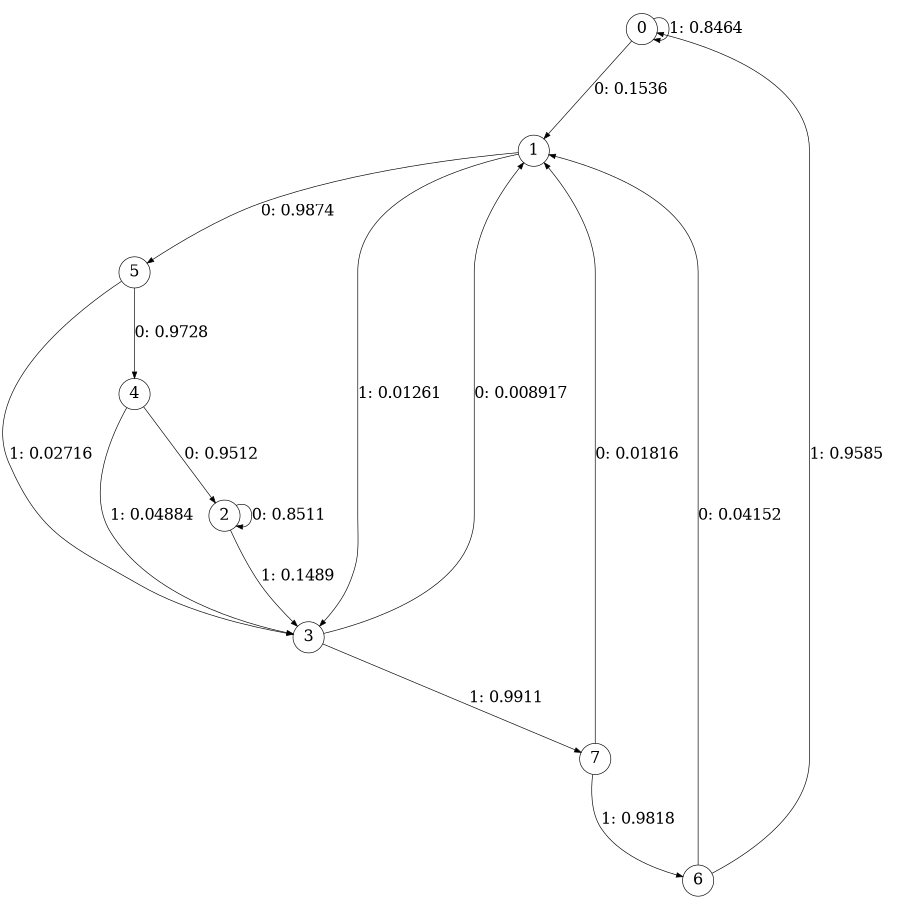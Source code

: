 digraph "ch1_face_short_L13" {
size = "6,8.5";
ratio = "fill";
node [shape = circle];
node [fontsize = 24];
edge [fontsize = 24];
0 -> 1 [label = "0: 0.1536   "];
0 -> 0 [label = "1: 0.8464   "];
1 -> 5 [label = "0: 0.9874   "];
1 -> 3 [label = "1: 0.01261  "];
2 -> 2 [label = "0: 0.8511   "];
2 -> 3 [label = "1: 0.1489   "];
3 -> 1 [label = "0: 0.008917  "];
3 -> 7 [label = "1: 0.9911   "];
4 -> 2 [label = "0: 0.9512   "];
4 -> 3 [label = "1: 0.04884  "];
5 -> 4 [label = "0: 0.9728   "];
5 -> 3 [label = "1: 0.02716  "];
6 -> 1 [label = "0: 0.04152  "];
6 -> 0 [label = "1: 0.9585   "];
7 -> 1 [label = "0: 0.01816  "];
7 -> 6 [label = "1: 0.9818   "];
}
